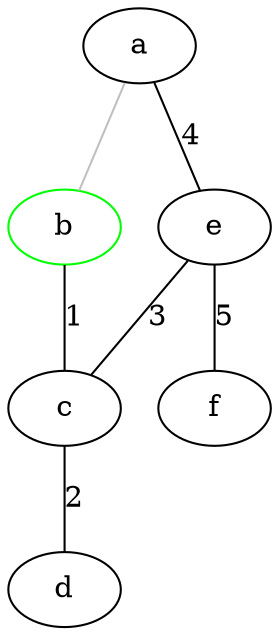 digraph {
    a [label="a"]
    b [label="b" color=green]
    c [label="c"]
    d [label="d"]
    e [label="e"]
    f [label="f"]

    a -> b [arrowhead=none color=grey]
    b -> c [arrowhead=none label=1]
    c -> d [arrowhead=none label=2]
    a -> e [arrowhead=none label=4]
    e -> c [arrowhead=none label=3]
    e -> f [arrowhead=none label=5]
}
